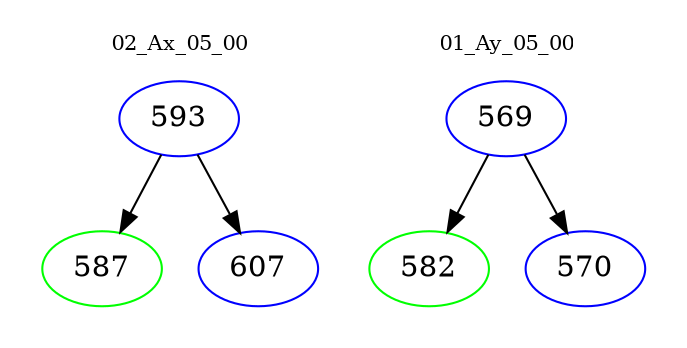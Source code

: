 digraph{
subgraph cluster_0 {
color = white
label = "02_Ax_05_00";
fontsize=10;
T0_593 [label="593", color="blue"]
T0_593 -> T0_587 [color="black"]
T0_587 [label="587", color="green"]
T0_593 -> T0_607 [color="black"]
T0_607 [label="607", color="blue"]
}
subgraph cluster_1 {
color = white
label = "01_Ay_05_00";
fontsize=10;
T1_569 [label="569", color="blue"]
T1_569 -> T1_582 [color="black"]
T1_582 [label="582", color="green"]
T1_569 -> T1_570 [color="black"]
T1_570 [label="570", color="blue"]
}
}
